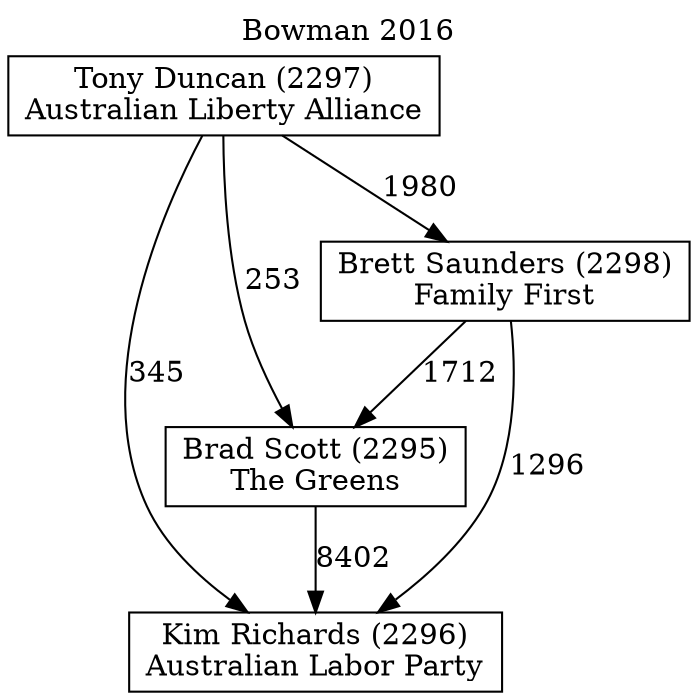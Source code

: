 // House preference flow
digraph "Kim Richards (2296)_Bowman_2016" {
	graph [label="Bowman 2016" labelloc=t mclimit=10]
	node [shape=box]
	"Tony Duncan (2297)" [label="Tony Duncan (2297)
Australian Liberty Alliance"]
	"Brad Scott (2295)" [label="Brad Scott (2295)
The Greens"]
	"Kim Richards (2296)" [label="Kim Richards (2296)
Australian Labor Party"]
	"Brett Saunders (2298)" [label="Brett Saunders (2298)
Family First"]
	"Tony Duncan (2297)" -> "Brad Scott (2295)" [label=253]
	"Brad Scott (2295)" -> "Kim Richards (2296)" [label=8402]
	"Brett Saunders (2298)" -> "Brad Scott (2295)" [label=1712]
	"Tony Duncan (2297)" -> "Brett Saunders (2298)" [label=1980]
	"Brett Saunders (2298)" -> "Kim Richards (2296)" [label=1296]
	"Tony Duncan (2297)" -> "Kim Richards (2296)" [label=345]
}
